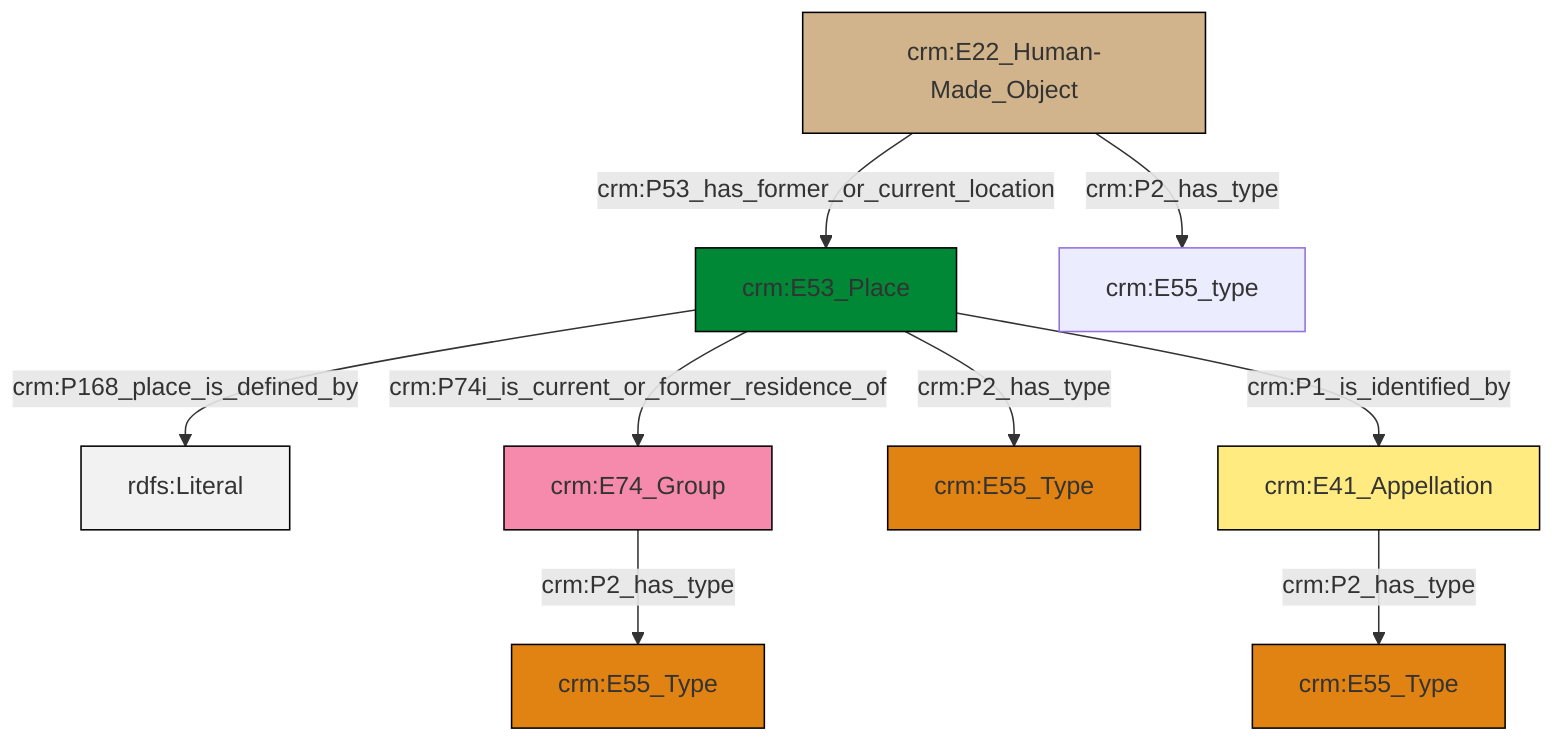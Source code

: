 graph TD
classDef Literal fill:#f2f2f2,stroke:#000000;
classDef CRM_Entity fill:#FFFFFF,stroke:#000000;
classDef Temporal_Entity fill:#00C9E6, stroke:#000000;
classDef Type fill:#E18312, stroke:#000000;
classDef Time-Span fill:#2C9C91, stroke:#000000;
classDef Appellation fill:#FFEB7F, stroke:#000000;
classDef Place fill:#008836, stroke:#000000;
classDef Persistent_Item fill:#B266B2, stroke:#000000;
classDef Conceptual_Object fill:#FFD700, stroke:#000000;
classDef Physical_Thing fill:#D2B48C, stroke:#000000;
classDef Actor fill:#f58aad, stroke:#000000;
classDef PC_Classes fill:#4ce600, stroke:#000000;
classDef Multi fill:#cccccc,stroke:#000000;

2["crm:E53_Place"]:::Place -->|crm:P168_place_is_defined_by| 3[rdfs:Literal]:::Literal
2["crm:E53_Place"]:::Place -->|crm:P74i_is_current_or_former_residence_of| 5["crm:E74_Group"]:::Actor
2["crm:E53_Place"]:::Place -->|crm:P2_has_type| 8["crm:E55_Type"]:::Type
12["crm:E41_Appellation"]:::Appellation -->|crm:P2_has_type| 0["crm:E55_Type"]:::Type
2["crm:E53_Place"]:::Place -->|crm:P1_is_identified_by| 12["crm:E41_Appellation"]:::Appellation
5["crm:E74_Group"]:::Actor -->|crm:P2_has_type| 6["crm:E55_Type"]:::Type
9["crm:E22_Human-Made_Object"]:::Physical_Thing -->|crm:P2_has_type| 16["crm:E55_type"]:::Default
9["crm:E22_Human-Made_Object"]:::Physical_Thing -->|crm:P53_has_former_or_current_location| 2["crm:E53_Place"]:::Place